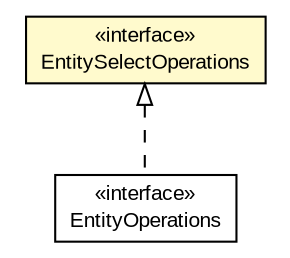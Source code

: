 #!/usr/local/bin/dot
#
# Class diagram 
# Generated by UMLGraph version 5.1 (http://www.umlgraph.org/)
#

digraph G {
	edge [fontname="arial",fontsize=10,labelfontname="arial",labelfontsize=10];
	node [fontname="arial",fontsize=10,shape=plaintext];
	nodesep=0.25;
	ranksep=0.5;
	// io.nextweb.operations.entity.EntitySelectOperations
	c1464 [label=<<table title="io.nextweb.operations.entity.EntitySelectOperations" border="0" cellborder="1" cellspacing="0" cellpadding="2" port="p" bgcolor="lemonChiffon" href="./EntitySelectOperations.html">
		<tr><td><table border="0" cellspacing="0" cellpadding="1">
<tr><td align="center" balign="center"> &#171;interface&#187; </td></tr>
<tr><td align="center" balign="center"> EntitySelectOperations </td></tr>
		</table></td></tr>
		</table>>, fontname="arial", fontcolor="black", fontsize=10.0];
	// io.nextweb.operations.EntityOperations
	c1489 [label=<<table title="io.nextweb.operations.EntityOperations" border="0" cellborder="1" cellspacing="0" cellpadding="2" port="p" href="../EntityOperations.html">
		<tr><td><table border="0" cellspacing="0" cellpadding="1">
<tr><td align="center" balign="center"> &#171;interface&#187; </td></tr>
<tr><td align="center" balign="center"> EntityOperations </td></tr>
		</table></td></tr>
		</table>>, fontname="arial", fontcolor="black", fontsize=10.0];
	//io.nextweb.operations.EntityOperations implements io.nextweb.operations.entity.EntitySelectOperations
	c1464:p -> c1489:p [dir=back,arrowtail=empty,style=dashed];
}

